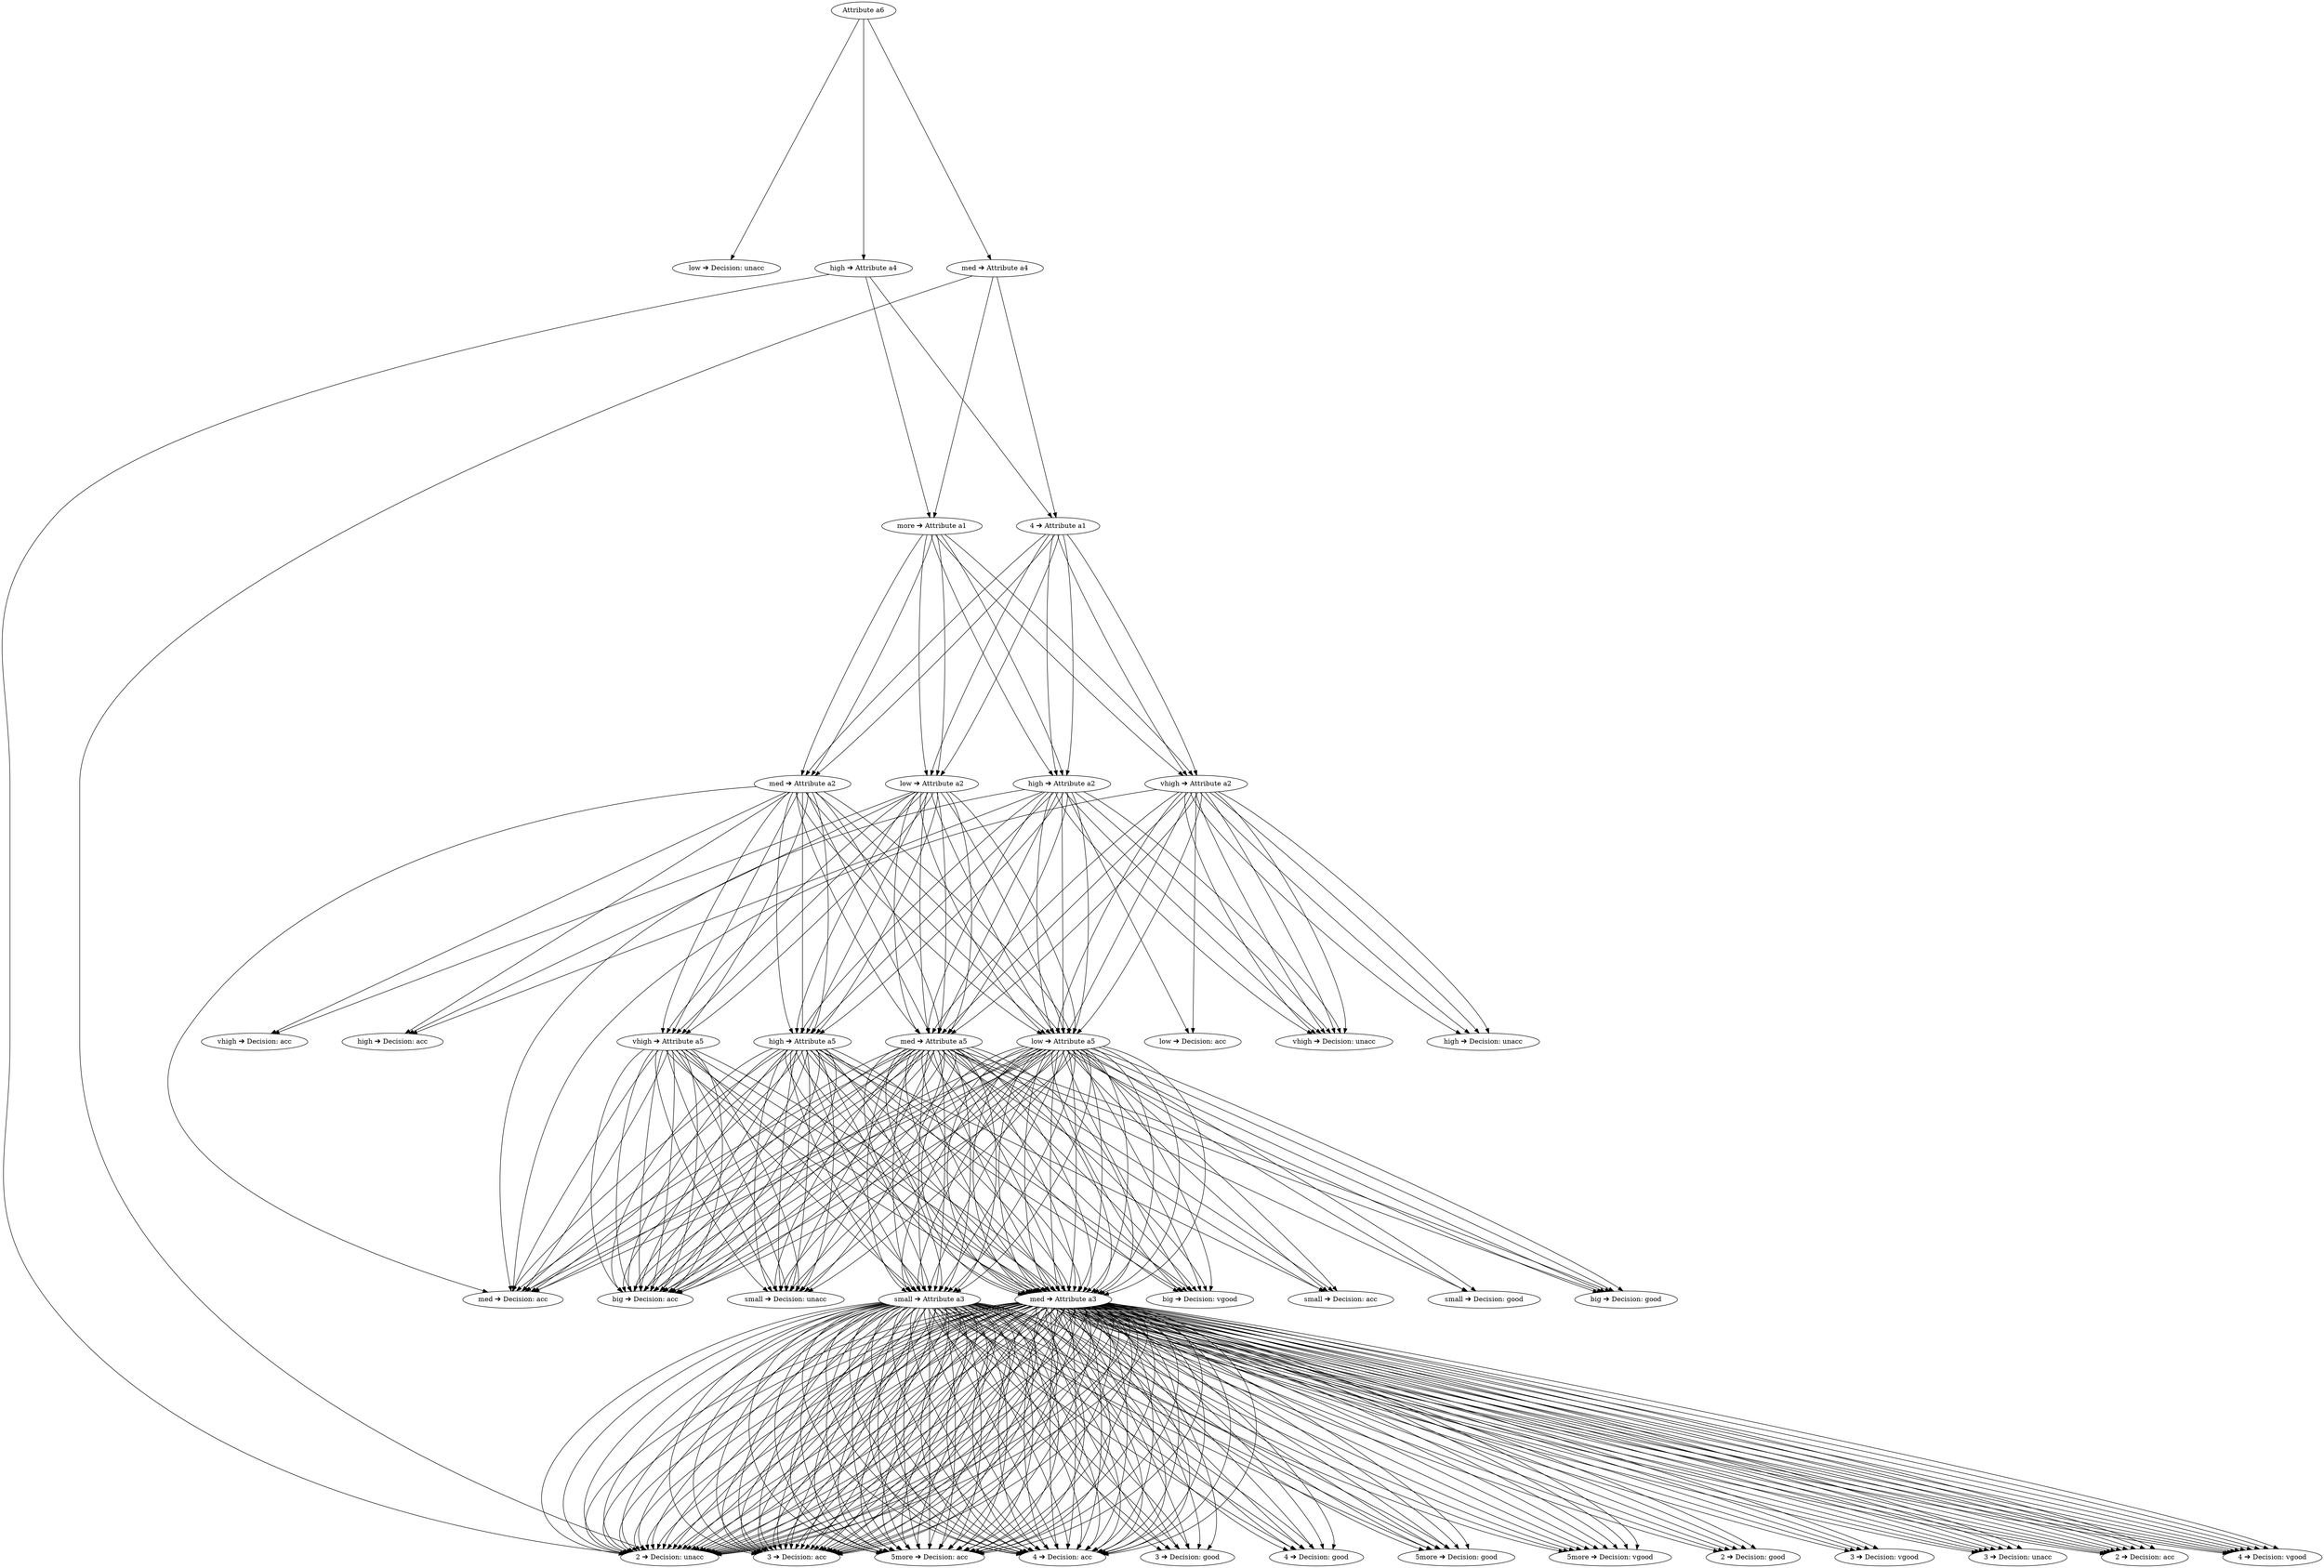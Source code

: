 digraph tree {
    ranksep=7; nodesep=1; overlap=false
    "Attribute a6";
    "low ➔ Decision: unacc";
    "med ➔ Attribute a4";
    "2 ➔ Decision: unacc";
    "4 ➔ Attribute a1";
    "vhigh ➔ Attribute a2";
    "vhigh ➔ Decision: unacc";
    "high ➔ Decision: unacc";
    "med ➔ Attribute a5";
    "small ➔ Decision: unacc";
    "med ➔ Attribute a3";
    "2 ➔ Decision: unacc";
    "3 ➔ Decision: unacc";
    "4 ➔ Decision: acc";
    "5more ➔ Decision: acc";
    "big ➔ Decision: acc";
    "low ➔ Attribute a5";
    "small ➔ Decision: unacc";
    "med ➔ Attribute a3";
    "2 ➔ Decision: unacc";
    "3 ➔ Decision: unacc";
    "4 ➔ Decision: acc";
    "5more ➔ Decision: acc";
    "big ➔ Decision: acc";
    "high ➔ Attribute a2";
    "vhigh ➔ Decision: unacc";
    "high ➔ Attribute a5";
    "small ➔ Decision: unacc";
    "med ➔ Attribute a3";
    "2 ➔ Decision: unacc";
    "3 ➔ Decision: unacc";
    "4 ➔ Decision: acc";
    "5more ➔ Decision: acc";
    "big ➔ Decision: acc";
    "med ➔ Attribute a5";
    "small ➔ Decision: unacc";
    "med ➔ Attribute a3";
    "2 ➔ Decision: unacc";
    "3 ➔ Decision: unacc";
    "4 ➔ Decision: acc";
    "5more ➔ Decision: acc";
    "big ➔ Decision: acc";
    "low ➔ Attribute a5";
    "small ➔ Decision: unacc";
    "med ➔ Attribute a3";
    "2 ➔ Decision: unacc";
    "3 ➔ Decision: unacc";
    "4 ➔ Decision: acc";
    "5more ➔ Decision: acc";
    "big ➔ Decision: acc";
    "med ➔ Attribute a2";
    "vhigh ➔ Attribute a5";
    "small ➔ Decision: unacc";
    "med ➔ Attribute a3";
    "2 ➔ Decision: unacc";
    "3 ➔ Decision: unacc";
    "4 ➔ Decision: acc";
    "5more ➔ Decision: acc";
    "big ➔ Decision: acc";
    "high ➔ Attribute a5";
    "small ➔ Decision: unacc";
    "med ➔ Attribute a3";
    "2 ➔ Decision: unacc";
    "3 ➔ Decision: unacc";
    "4 ➔ Decision: acc";
    "5more ➔ Decision: acc";
    "big ➔ Decision: acc";
    "med ➔ Decision: acc";
    "low ➔ Attribute a5";
    "small ➔ Decision: acc";
    "med ➔ Attribute a3";
    "2 ➔ Decision: acc";
    "3 ➔ Decision: acc";
    "4 ➔ Decision: good";
    "5more ➔ Decision: good";
    "big ➔ Decision: good";
    "low ➔ Attribute a2";
    "vhigh ➔ Attribute a5";
    "small ➔ Decision: unacc";
    "med ➔ Attribute a3";
    "2 ➔ Decision: unacc";
    "3 ➔ Decision: unacc";
    "4 ➔ Decision: acc";
    "5more ➔ Decision: acc";
    "big ➔ Decision: acc";
    "high ➔ Decision: acc";
    "med ➔ Attribute a5";
    "small ➔ Decision: acc";
    "med ➔ Attribute a3";
    "2 ➔ Decision: acc";
    "3 ➔ Decision: acc";
    "4 ➔ Decision: good";
    "5more ➔ Decision: good";
    "big ➔ Decision: good";
    "low ➔ Attribute a5";
    "small ➔ Decision: acc";
    "med ➔ Attribute a3";
    "2 ➔ Decision: acc";
    "3 ➔ Decision: acc";
    "4 ➔ Decision: good";
    "5more ➔ Decision: good";
    "big ➔ Decision: good";
    "more ➔ Attribute a1";
    "vhigh ➔ Attribute a2";
    "vhigh ➔ Decision: unacc";
    "high ➔ Decision: unacc";
    "med ➔ Attribute a5";
    "small ➔ Decision: unacc";
    "med ➔ Attribute a3";
    "2 ➔ Decision: unacc";
    "3 ➔ Decision: acc";
    "4 ➔ Decision: acc";
    "5more ➔ Decision: acc";
    "big ➔ Decision: acc";
    "low ➔ Attribute a5";
    "small ➔ Decision: unacc";
    "med ➔ Attribute a3";
    "2 ➔ Decision: unacc";
    "3 ➔ Decision: acc";
    "4 ➔ Decision: acc";
    "5more ➔ Decision: acc";
    "big ➔ Decision: acc";
    "high ➔ Attribute a2";
    "vhigh ➔ Decision: unacc";
    "high ➔ Attribute a5";
    "small ➔ Decision: unacc";
    "med ➔ Attribute a3";
    "2 ➔ Decision: unacc";
    "3 ➔ Decision: acc";
    "4 ➔ Decision: acc";
    "5more ➔ Decision: acc";
    "big ➔ Decision: acc";
    "med ➔ Attribute a5";
    "small ➔ Decision: unacc";
    "med ➔ Attribute a3";
    "2 ➔ Decision: unacc";
    "3 ➔ Decision: acc";
    "4 ➔ Decision: acc";
    "5more ➔ Decision: acc";
    "big ➔ Decision: acc";
    "low ➔ Attribute a5";
    "small ➔ Decision: unacc";
    "med ➔ Attribute a3";
    "2 ➔ Decision: unacc";
    "3 ➔ Decision: acc";
    "4 ➔ Decision: acc";
    "5more ➔ Decision: acc";
    "big ➔ Decision: acc";
    "med ➔ Attribute a2";
    "vhigh ➔ Attribute a5";
    "small ➔ Decision: unacc";
    "med ➔ Attribute a3";
    "2 ➔ Decision: unacc";
    "3 ➔ Decision: acc";
    "4 ➔ Decision: acc";
    "5more ➔ Decision: acc";
    "big ➔ Decision: acc";
    "high ➔ Attribute a5";
    "small ➔ Decision: unacc";
    "med ➔ Attribute a3";
    "2 ➔ Decision: unacc";
    "3 ➔ Decision: acc";
    "4 ➔ Decision: acc";
    "5more ➔ Decision: acc";
    "big ➔ Decision: acc";
    "med ➔ Attribute a5";
    "small ➔ Attribute a3";
    "2 ➔ Decision: unacc";
    "3 ➔ Decision: acc";
    "4 ➔ Decision: acc";
    "5more ➔ Decision: acc";
    "med ➔ Decision: acc";
    "big ➔ Decision: acc";
    "low ➔ Attribute a5";
    "small ➔ Attribute a3";
    "2 ➔ Decision: unacc";
    "3 ➔ Decision: acc";
    "4 ➔ Decision: acc";
    "5more ➔ Decision: acc";
    "med ➔ Attribute a3";
    "2 ➔ Decision: acc";
    "3 ➔ Decision: good";
    "4 ➔ Decision: good";
    "5more ➔ Decision: good";
    "big ➔ Decision: good";
    "low ➔ Attribute a2";
    "vhigh ➔ Attribute a5";
    "small ➔ Decision: unacc";
    "med ➔ Attribute a3";
    "2 ➔ Decision: unacc";
    "3 ➔ Decision: acc";
    "4 ➔ Decision: acc";
    "5more ➔ Decision: acc";
    "big ➔ Decision: acc";
    "high ➔ Attribute a5";
    "small ➔ Attribute a3";
    "2 ➔ Decision: unacc";
    "3 ➔ Decision: acc";
    "4 ➔ Decision: acc";
    "5more ➔ Decision: acc";
    "med ➔ Decision: acc";
    "big ➔ Decision: acc";
    "med ➔ Attribute a5";
    "small ➔ Attribute a3";
    "2 ➔ Decision: unacc";
    "3 ➔ Decision: acc";
    "4 ➔ Decision: acc";
    "5more ➔ Decision: acc";
    "med ➔ Attribute a3";
    "2 ➔ Decision: acc";
    "3 ➔ Decision: good";
    "4 ➔ Decision: good";
    "5more ➔ Decision: good";
    "big ➔ Decision: good";
    "low ➔ Attribute a5";
    "small ➔ Attribute a3";
    "2 ➔ Decision: unacc";
    "3 ➔ Decision: acc";
    "4 ➔ Decision: acc";
    "5more ➔ Decision: acc";
    "med ➔ Attribute a3";
    "2 ➔ Decision: acc";
    "3 ➔ Decision: good";
    "4 ➔ Decision: good";
    "5more ➔ Decision: good";
    "big ➔ Decision: good";
    "high ➔ Attribute a4";
    "2 ➔ Decision: unacc";
    "4 ➔ Attribute a1";
    "vhigh ➔ Attribute a2";
    "vhigh ➔ Decision: unacc";
    "high ➔ Decision: unacc";
    "med ➔ Decision: acc";
    "low ➔ Decision: acc";
    "high ➔ Attribute a2";
    "vhigh ➔ Decision: unacc";
    "high ➔ Decision: acc";
    "med ➔ Decision: acc";
    "low ➔ Decision: acc";
    "med ➔ Attribute a2";
    "vhigh ➔ Decision: acc";
    "high ➔ Decision: acc";
    "med ➔ Attribute a5";
    "small ➔ Decision: acc";
    "med ➔ Attribute a3";
    "2 ➔ Decision: acc";
    "3 ➔ Decision: acc";
    "4 ➔ Decision: vgood";
    "5more ➔ Decision: vgood";
    "big ➔ Decision: vgood";
    "low ➔ Attribute a5";
    "small ➔ Decision: good";
    "med ➔ Attribute a3";
    "2 ➔ Decision: good";
    "3 ➔ Decision: good";
    "4 ➔ Decision: vgood";
    "5more ➔ Decision: vgood";
    "big ➔ Decision: vgood";
    "low ➔ Attribute a2";
    "vhigh ➔ Decision: acc";
    "high ➔ Attribute a5";
    "small ➔ Decision: acc";
    "med ➔ Attribute a3";
    "2 ➔ Decision: acc";
    "3 ➔ Decision: acc";
    "4 ➔ Decision: vgood";
    "5more ➔ Decision: vgood";
    "big ➔ Decision: vgood";
    "med ➔ Attribute a5";
    "small ➔ Decision: good";
    "med ➔ Attribute a3";
    "2 ➔ Decision: good";
    "3 ➔ Decision: good";
    "4 ➔ Decision: vgood";
    "5more ➔ Decision: vgood";
    "big ➔ Decision: vgood";
    "low ➔ Attribute a5";
    "small ➔ Decision: good";
    "med ➔ Attribute a3";
    "2 ➔ Decision: good";
    "3 ➔ Decision: good";
    "4 ➔ Decision: vgood";
    "5more ➔ Decision: vgood";
    "big ➔ Decision: vgood";
    "more ➔ Attribute a1";
    "vhigh ➔ Attribute a2";
    "vhigh ➔ Decision: unacc";
    "high ➔ Decision: unacc";
    "med ➔ Attribute a5";
    "small ➔ Attribute a3";
    "2 ➔ Decision: unacc";
    "3 ➔ Decision: acc";
    "4 ➔ Decision: acc";
    "5more ➔ Decision: acc";
    "med ➔ Decision: acc";
    "big ➔ Decision: acc";
    "low ➔ Attribute a5";
    "small ➔ Attribute a3";
    "2 ➔ Decision: unacc";
    "3 ➔ Decision: acc";
    "4 ➔ Decision: acc";
    "5more ➔ Decision: acc";
    "med ➔ Decision: acc";
    "big ➔ Decision: acc";
    "high ➔ Attribute a2";
    "vhigh ➔ Decision: unacc";
    "high ➔ Attribute a5";
    "small ➔ Attribute a3";
    "2 ➔ Decision: unacc";
    "3 ➔ Decision: acc";
    "4 ➔ Decision: acc";
    "5more ➔ Decision: acc";
    "med ➔ Decision: acc";
    "big ➔ Decision: acc";
    "med ➔ Attribute a5";
    "small ➔ Attribute a3";
    "2 ➔ Decision: unacc";
    "3 ➔ Decision: acc";
    "4 ➔ Decision: acc";
    "5more ➔ Decision: acc";
    "med ➔ Decision: acc";
    "big ➔ Decision: acc";
    "low ➔ Attribute a5";
    "small ➔ Attribute a3";
    "2 ➔ Decision: unacc";
    "3 ➔ Decision: acc";
    "4 ➔ Decision: acc";
    "5more ➔ Decision: acc";
    "med ➔ Decision: acc";
    "big ➔ Decision: acc";
    "med ➔ Attribute a2";
    "vhigh ➔ Attribute a5";
    "small ➔ Attribute a3";
    "2 ➔ Decision: unacc";
    "3 ➔ Decision: acc";
    "4 ➔ Decision: acc";
    "5more ➔ Decision: acc";
    "med ➔ Decision: acc";
    "big ➔ Decision: acc";
    "high ➔ Attribute a5";
    "small ➔ Attribute a3";
    "2 ➔ Decision: unacc";
    "3 ➔ Decision: acc";
    "4 ➔ Decision: acc";
    "5more ➔ Decision: acc";
    "med ➔ Decision: acc";
    "big ➔ Decision: acc";
    "med ➔ Attribute a5";
    "small ➔ Attribute a3";
    "2 ➔ Decision: unacc";
    "3 ➔ Decision: acc";
    "4 ➔ Decision: acc";
    "5more ➔ Decision: acc";
    "med ➔ Attribute a3";
    "2 ➔ Decision: acc";
    "3 ➔ Decision: vgood";
    "4 ➔ Decision: vgood";
    "5more ➔ Decision: vgood";
    "big ➔ Decision: vgood";
    "low ➔ Attribute a5";
    "small ➔ Attribute a3";
    "2 ➔ Decision: unacc";
    "3 ➔ Decision: good";
    "4 ➔ Decision: good";
    "5more ➔ Decision: good";
    "med ➔ Attribute a3";
    "2 ➔ Decision: good";
    "3 ➔ Decision: vgood";
    "4 ➔ Decision: vgood";
    "5more ➔ Decision: vgood";
    "big ➔ Decision: vgood";
    "low ➔ Attribute a2";
    "vhigh ➔ Attribute a5";
    "small ➔ Attribute a3";
    "2 ➔ Decision: unacc";
    "3 ➔ Decision: acc";
    "4 ➔ Decision: acc";
    "5more ➔ Decision: acc";
    "med ➔ Decision: acc";
    "big ➔ Decision: acc";
    "high ➔ Attribute a5";
    "small ➔ Attribute a3";
    "2 ➔ Decision: unacc";
    "3 ➔ Decision: acc";
    "4 ➔ Decision: acc";
    "5more ➔ Decision: acc";
    "med ➔ Attribute a3";
    "2 ➔ Decision: acc";
    "3 ➔ Decision: vgood";
    "4 ➔ Decision: vgood";
    "5more ➔ Decision: vgood";
    "big ➔ Decision: vgood";
    "med ➔ Attribute a5";
    "small ➔ Attribute a3";
    "2 ➔ Decision: unacc";
    "3 ➔ Decision: good";
    "4 ➔ Decision: good";
    "5more ➔ Decision: good";
    "med ➔ Attribute a3";
    "2 ➔ Decision: good";
    "3 ➔ Decision: vgood";
    "4 ➔ Decision: vgood";
    "5more ➔ Decision: vgood";
    "big ➔ Decision: vgood";
    "low ➔ Attribute a5";
    "small ➔ Attribute a3";
    "2 ➔ Decision: unacc";
    "3 ➔ Decision: good";
    "4 ➔ Decision: good";
    "5more ➔ Decision: good";
    "med ➔ Attribute a3";
    "2 ➔ Decision: good";
    "3 ➔ Decision: vgood";
    "4 ➔ Decision: vgood";
    "5more ➔ Decision: vgood";
    "big ➔ Decision: vgood";
    "Attribute a6" -> "low ➔ Decision: unacc";
    "Attribute a6" -> "med ➔ Attribute a4";
    "Attribute a6" -> "high ➔ Attribute a4";
    "med ➔ Attribute a4" -> "2 ➔ Decision: unacc";
    "med ➔ Attribute a4" -> "4 ➔ Attribute a1";
    "med ➔ Attribute a4" -> "more ➔ Attribute a1";
    "4 ➔ Attribute a1" -> "vhigh ➔ Attribute a2";
    "4 ➔ Attribute a1" -> "high ➔ Attribute a2";
    "4 ➔ Attribute a1" -> "med ➔ Attribute a2";
    "4 ➔ Attribute a1" -> "low ➔ Attribute a2";
    "vhigh ➔ Attribute a2" -> "vhigh ➔ Decision: unacc";
    "vhigh ➔ Attribute a2" -> "high ➔ Decision: unacc";
    "vhigh ➔ Attribute a2" -> "med ➔ Attribute a5";
    "vhigh ➔ Attribute a2" -> "low ➔ Attribute a5";
    "med ➔ Attribute a5" -> "small ➔ Decision: unacc";
    "med ➔ Attribute a5" -> "med ➔ Attribute a3";
    "med ➔ Attribute a5" -> "big ➔ Decision: acc";
    "med ➔ Attribute a3" -> "2 ➔ Decision: unacc";
    "med ➔ Attribute a3" -> "3 ➔ Decision: unacc";
    "med ➔ Attribute a3" -> "4 ➔ Decision: acc";
    "med ➔ Attribute a3" -> "5more ➔ Decision: acc";
    "low ➔ Attribute a5" -> "small ➔ Decision: unacc";
    "low ➔ Attribute a5" -> "med ➔ Attribute a3";
    "low ➔ Attribute a5" -> "big ➔ Decision: acc";
    "med ➔ Attribute a3" -> "2 ➔ Decision: unacc";
    "med ➔ Attribute a3" -> "3 ➔ Decision: unacc";
    "med ➔ Attribute a3" -> "4 ➔ Decision: acc";
    "med ➔ Attribute a3" -> "5more ➔ Decision: acc";
    "high ➔ Attribute a2" -> "vhigh ➔ Decision: unacc";
    "high ➔ Attribute a2" -> "high ➔ Attribute a5";
    "high ➔ Attribute a2" -> "med ➔ Attribute a5";
    "high ➔ Attribute a2" -> "low ➔ Attribute a5";
    "high ➔ Attribute a5" -> "small ➔ Decision: unacc";
    "high ➔ Attribute a5" -> "med ➔ Attribute a3";
    "high ➔ Attribute a5" -> "big ➔ Decision: acc";
    "med ➔ Attribute a3" -> "2 ➔ Decision: unacc";
    "med ➔ Attribute a3" -> "3 ➔ Decision: unacc";
    "med ➔ Attribute a3" -> "4 ➔ Decision: acc";
    "med ➔ Attribute a3" -> "5more ➔ Decision: acc";
    "med ➔ Attribute a5" -> "small ➔ Decision: unacc";
    "med ➔ Attribute a5" -> "med ➔ Attribute a3";
    "med ➔ Attribute a5" -> "big ➔ Decision: acc";
    "med ➔ Attribute a3" -> "2 ➔ Decision: unacc";
    "med ➔ Attribute a3" -> "3 ➔ Decision: unacc";
    "med ➔ Attribute a3" -> "4 ➔ Decision: acc";
    "med ➔ Attribute a3" -> "5more ➔ Decision: acc";
    "low ➔ Attribute a5" -> "small ➔ Decision: unacc";
    "low ➔ Attribute a5" -> "med ➔ Attribute a3";
    "low ➔ Attribute a5" -> "big ➔ Decision: acc";
    "med ➔ Attribute a3" -> "2 ➔ Decision: unacc";
    "med ➔ Attribute a3" -> "3 ➔ Decision: unacc";
    "med ➔ Attribute a3" -> "4 ➔ Decision: acc";
    "med ➔ Attribute a3" -> "5more ➔ Decision: acc";
    "med ➔ Attribute a2" -> "vhigh ➔ Attribute a5";
    "med ➔ Attribute a2" -> "high ➔ Attribute a5";
    "med ➔ Attribute a2" -> "med ➔ Decision: acc";
    "med ➔ Attribute a2" -> "low ➔ Attribute a5";
    "vhigh ➔ Attribute a5" -> "small ➔ Decision: unacc";
    "vhigh ➔ Attribute a5" -> "med ➔ Attribute a3";
    "vhigh ➔ Attribute a5" -> "big ➔ Decision: acc";
    "med ➔ Attribute a3" -> "2 ➔ Decision: unacc";
    "med ➔ Attribute a3" -> "3 ➔ Decision: unacc";
    "med ➔ Attribute a3" -> "4 ➔ Decision: acc";
    "med ➔ Attribute a3" -> "5more ➔ Decision: acc";
    "high ➔ Attribute a5" -> "small ➔ Decision: unacc";
    "high ➔ Attribute a5" -> "med ➔ Attribute a3";
    "high ➔ Attribute a5" -> "big ➔ Decision: acc";
    "med ➔ Attribute a3" -> "2 ➔ Decision: unacc";
    "med ➔ Attribute a3" -> "3 ➔ Decision: unacc";
    "med ➔ Attribute a3" -> "4 ➔ Decision: acc";
    "med ➔ Attribute a3" -> "5more ➔ Decision: acc";
    "low ➔ Attribute a5" -> "small ➔ Decision: acc";
    "low ➔ Attribute a5" -> "med ➔ Attribute a3";
    "low ➔ Attribute a5" -> "big ➔ Decision: good";
    "med ➔ Attribute a3" -> "2 ➔ Decision: acc";
    "med ➔ Attribute a3" -> "3 ➔ Decision: acc";
    "med ➔ Attribute a3" -> "4 ➔ Decision: good";
    "med ➔ Attribute a3" -> "5more ➔ Decision: good";
    "low ➔ Attribute a2" -> "vhigh ➔ Attribute a5";
    "low ➔ Attribute a2" -> "high ➔ Decision: acc";
    "low ➔ Attribute a2" -> "med ➔ Attribute a5";
    "low ➔ Attribute a2" -> "low ➔ Attribute a5";
    "vhigh ➔ Attribute a5" -> "small ➔ Decision: unacc";
    "vhigh ➔ Attribute a5" -> "med ➔ Attribute a3";
    "vhigh ➔ Attribute a5" -> "big ➔ Decision: acc";
    "med ➔ Attribute a3" -> "2 ➔ Decision: unacc";
    "med ➔ Attribute a3" -> "3 ➔ Decision: unacc";
    "med ➔ Attribute a3" -> "4 ➔ Decision: acc";
    "med ➔ Attribute a3" -> "5more ➔ Decision: acc";
    "med ➔ Attribute a5" -> "small ➔ Decision: acc";
    "med ➔ Attribute a5" -> "med ➔ Attribute a3";
    "med ➔ Attribute a5" -> "big ➔ Decision: good";
    "med ➔ Attribute a3" -> "2 ➔ Decision: acc";
    "med ➔ Attribute a3" -> "3 ➔ Decision: acc";
    "med ➔ Attribute a3" -> "4 ➔ Decision: good";
    "med ➔ Attribute a3" -> "5more ➔ Decision: good";
    "low ➔ Attribute a5" -> "small ➔ Decision: acc";
    "low ➔ Attribute a5" -> "med ➔ Attribute a3";
    "low ➔ Attribute a5" -> "big ➔ Decision: good";
    "med ➔ Attribute a3" -> "2 ➔ Decision: acc";
    "med ➔ Attribute a3" -> "3 ➔ Decision: acc";
    "med ➔ Attribute a3" -> "4 ➔ Decision: good";
    "med ➔ Attribute a3" -> "5more ➔ Decision: good";
    "more ➔ Attribute a1" -> "vhigh ➔ Attribute a2";
    "more ➔ Attribute a1" -> "high ➔ Attribute a2";
    "more ➔ Attribute a1" -> "med ➔ Attribute a2";
    "more ➔ Attribute a1" -> "low ➔ Attribute a2";
    "vhigh ➔ Attribute a2" -> "vhigh ➔ Decision: unacc";
    "vhigh ➔ Attribute a2" -> "high ➔ Decision: unacc";
    "vhigh ➔ Attribute a2" -> "med ➔ Attribute a5";
    "vhigh ➔ Attribute a2" -> "low ➔ Attribute a5";
    "med ➔ Attribute a5" -> "small ➔ Decision: unacc";
    "med ➔ Attribute a5" -> "med ➔ Attribute a3";
    "med ➔ Attribute a5" -> "big ➔ Decision: acc";
    "med ➔ Attribute a3" -> "2 ➔ Decision: unacc";
    "med ➔ Attribute a3" -> "3 ➔ Decision: acc";
    "med ➔ Attribute a3" -> "4 ➔ Decision: acc";
    "med ➔ Attribute a3" -> "5more ➔ Decision: acc";
    "low ➔ Attribute a5" -> "small ➔ Decision: unacc";
    "low ➔ Attribute a5" -> "med ➔ Attribute a3";
    "low ➔ Attribute a5" -> "big ➔ Decision: acc";
    "med ➔ Attribute a3" -> "2 ➔ Decision: unacc";
    "med ➔ Attribute a3" -> "3 ➔ Decision: acc";
    "med ➔ Attribute a3" -> "4 ➔ Decision: acc";
    "med ➔ Attribute a3" -> "5more ➔ Decision: acc";
    "high ➔ Attribute a2" -> "vhigh ➔ Decision: unacc";
    "high ➔ Attribute a2" -> "high ➔ Attribute a5";
    "high ➔ Attribute a2" -> "med ➔ Attribute a5";
    "high ➔ Attribute a2" -> "low ➔ Attribute a5";
    "high ➔ Attribute a5" -> "small ➔ Decision: unacc";
    "high ➔ Attribute a5" -> "med ➔ Attribute a3";
    "high ➔ Attribute a5" -> "big ➔ Decision: acc";
    "med ➔ Attribute a3" -> "2 ➔ Decision: unacc";
    "med ➔ Attribute a3" -> "3 ➔ Decision: acc";
    "med ➔ Attribute a3" -> "4 ➔ Decision: acc";
    "med ➔ Attribute a3" -> "5more ➔ Decision: acc";
    "med ➔ Attribute a5" -> "small ➔ Decision: unacc";
    "med ➔ Attribute a5" -> "med ➔ Attribute a3";
    "med ➔ Attribute a5" -> "big ➔ Decision: acc";
    "med ➔ Attribute a3" -> "2 ➔ Decision: unacc";
    "med ➔ Attribute a3" -> "3 ➔ Decision: acc";
    "med ➔ Attribute a3" -> "4 ➔ Decision: acc";
    "med ➔ Attribute a3" -> "5more ➔ Decision: acc";
    "low ➔ Attribute a5" -> "small ➔ Decision: unacc";
    "low ➔ Attribute a5" -> "med ➔ Attribute a3";
    "low ➔ Attribute a5" -> "big ➔ Decision: acc";
    "med ➔ Attribute a3" -> "2 ➔ Decision: unacc";
    "med ➔ Attribute a3" -> "3 ➔ Decision: acc";
    "med ➔ Attribute a3" -> "4 ➔ Decision: acc";
    "med ➔ Attribute a3" -> "5more ➔ Decision: acc";
    "med ➔ Attribute a2" -> "vhigh ➔ Attribute a5";
    "med ➔ Attribute a2" -> "high ➔ Attribute a5";
    "med ➔ Attribute a2" -> "med ➔ Attribute a5";
    "med ➔ Attribute a2" -> "low ➔ Attribute a5";
    "vhigh ➔ Attribute a5" -> "small ➔ Decision: unacc";
    "vhigh ➔ Attribute a5" -> "med ➔ Attribute a3";
    "vhigh ➔ Attribute a5" -> "big ➔ Decision: acc";
    "med ➔ Attribute a3" -> "2 ➔ Decision: unacc";
    "med ➔ Attribute a3" -> "3 ➔ Decision: acc";
    "med ➔ Attribute a3" -> "4 ➔ Decision: acc";
    "med ➔ Attribute a3" -> "5more ➔ Decision: acc";
    "high ➔ Attribute a5" -> "small ➔ Decision: unacc";
    "high ➔ Attribute a5" -> "med ➔ Attribute a3";
    "high ➔ Attribute a5" -> "big ➔ Decision: acc";
    "med ➔ Attribute a3" -> "2 ➔ Decision: unacc";
    "med ➔ Attribute a3" -> "3 ➔ Decision: acc";
    "med ➔ Attribute a3" -> "4 ➔ Decision: acc";
    "med ➔ Attribute a3" -> "5more ➔ Decision: acc";
    "med ➔ Attribute a5" -> "small ➔ Attribute a3";
    "med ➔ Attribute a5" -> "med ➔ Decision: acc";
    "med ➔ Attribute a5" -> "big ➔ Decision: acc";
    "small ➔ Attribute a3" -> "2 ➔ Decision: unacc";
    "small ➔ Attribute a3" -> "3 ➔ Decision: acc";
    "small ➔ Attribute a3" -> "4 ➔ Decision: acc";
    "small ➔ Attribute a3" -> "5more ➔ Decision: acc";
    "low ➔ Attribute a5" -> "small ➔ Attribute a3";
    "low ➔ Attribute a5" -> "med ➔ Attribute a3";
    "low ➔ Attribute a5" -> "big ➔ Decision: good";
    "small ➔ Attribute a3" -> "2 ➔ Decision: unacc";
    "small ➔ Attribute a3" -> "3 ➔ Decision: acc";
    "small ➔ Attribute a3" -> "4 ➔ Decision: acc";
    "small ➔ Attribute a3" -> "5more ➔ Decision: acc";
    "med ➔ Attribute a3" -> "2 ➔ Decision: acc";
    "med ➔ Attribute a3" -> "3 ➔ Decision: good";
    "med ➔ Attribute a3" -> "4 ➔ Decision: good";
    "med ➔ Attribute a3" -> "5more ➔ Decision: good";
    "low ➔ Attribute a2" -> "vhigh ➔ Attribute a5";
    "low ➔ Attribute a2" -> "high ➔ Attribute a5";
    "low ➔ Attribute a2" -> "med ➔ Attribute a5";
    "low ➔ Attribute a2" -> "low ➔ Attribute a5";
    "vhigh ➔ Attribute a5" -> "small ➔ Decision: unacc";
    "vhigh ➔ Attribute a5" -> "med ➔ Attribute a3";
    "vhigh ➔ Attribute a5" -> "big ➔ Decision: acc";
    "med ➔ Attribute a3" -> "2 ➔ Decision: unacc";
    "med ➔ Attribute a3" -> "3 ➔ Decision: acc";
    "med ➔ Attribute a3" -> "4 ➔ Decision: acc";
    "med ➔ Attribute a3" -> "5more ➔ Decision: acc";
    "high ➔ Attribute a5" -> "small ➔ Attribute a3";
    "high ➔ Attribute a5" -> "med ➔ Decision: acc";
    "high ➔ Attribute a5" -> "big ➔ Decision: acc";
    "small ➔ Attribute a3" -> "2 ➔ Decision: unacc";
    "small ➔ Attribute a3" -> "3 ➔ Decision: acc";
    "small ➔ Attribute a3" -> "4 ➔ Decision: acc";
    "small ➔ Attribute a3" -> "5more ➔ Decision: acc";
    "med ➔ Attribute a5" -> "small ➔ Attribute a3";
    "med ➔ Attribute a5" -> "med ➔ Attribute a3";
    "med ➔ Attribute a5" -> "big ➔ Decision: good";
    "small ➔ Attribute a3" -> "2 ➔ Decision: unacc";
    "small ➔ Attribute a3" -> "3 ➔ Decision: acc";
    "small ➔ Attribute a3" -> "4 ➔ Decision: acc";
    "small ➔ Attribute a3" -> "5more ➔ Decision: acc";
    "med ➔ Attribute a3" -> "2 ➔ Decision: acc";
    "med ➔ Attribute a3" -> "3 ➔ Decision: good";
    "med ➔ Attribute a3" -> "4 ➔ Decision: good";
    "med ➔ Attribute a3" -> "5more ➔ Decision: good";
    "low ➔ Attribute a5" -> "small ➔ Attribute a3";
    "low ➔ Attribute a5" -> "med ➔ Attribute a3";
    "low ➔ Attribute a5" -> "big ➔ Decision: good";
    "small ➔ Attribute a3" -> "2 ➔ Decision: unacc";
    "small ➔ Attribute a3" -> "3 ➔ Decision: acc";
    "small ➔ Attribute a3" -> "4 ➔ Decision: acc";
    "small ➔ Attribute a3" -> "5more ➔ Decision: acc";
    "med ➔ Attribute a3" -> "2 ➔ Decision: acc";
    "med ➔ Attribute a3" -> "3 ➔ Decision: good";
    "med ➔ Attribute a3" -> "4 ➔ Decision: good";
    "med ➔ Attribute a3" -> "5more ➔ Decision: good";
    "high ➔ Attribute a4" -> "2 ➔ Decision: unacc";
    "high ➔ Attribute a4" -> "4 ➔ Attribute a1";
    "high ➔ Attribute a4" -> "more ➔ Attribute a1";
    "4 ➔ Attribute a1" -> "vhigh ➔ Attribute a2";
    "4 ➔ Attribute a1" -> "high ➔ Attribute a2";
    "4 ➔ Attribute a1" -> "med ➔ Attribute a2";
    "4 ➔ Attribute a1" -> "low ➔ Attribute a2";
    "vhigh ➔ Attribute a2" -> "vhigh ➔ Decision: unacc";
    "vhigh ➔ Attribute a2" -> "high ➔ Decision: unacc";
    "vhigh ➔ Attribute a2" -> "med ➔ Decision: acc";
    "vhigh ➔ Attribute a2" -> "low ➔ Decision: acc";
    "high ➔ Attribute a2" -> "vhigh ➔ Decision: unacc";
    "high ➔ Attribute a2" -> "high ➔ Decision: acc";
    "high ➔ Attribute a2" -> "med ➔ Decision: acc";
    "high ➔ Attribute a2" -> "low ➔ Decision: acc";
    "med ➔ Attribute a2" -> "vhigh ➔ Decision: acc";
    "med ➔ Attribute a2" -> "high ➔ Decision: acc";
    "med ➔ Attribute a2" -> "med ➔ Attribute a5";
    "med ➔ Attribute a2" -> "low ➔ Attribute a5";
    "med ➔ Attribute a5" -> "small ➔ Decision: acc";
    "med ➔ Attribute a5" -> "med ➔ Attribute a3";
    "med ➔ Attribute a5" -> "big ➔ Decision: vgood";
    "med ➔ Attribute a3" -> "2 ➔ Decision: acc";
    "med ➔ Attribute a3" -> "3 ➔ Decision: acc";
    "med ➔ Attribute a3" -> "4 ➔ Decision: vgood";
    "med ➔ Attribute a3" -> "5more ➔ Decision: vgood";
    "low ➔ Attribute a5" -> "small ➔ Decision: good";
    "low ➔ Attribute a5" -> "med ➔ Attribute a3";
    "low ➔ Attribute a5" -> "big ➔ Decision: vgood";
    "med ➔ Attribute a3" -> "2 ➔ Decision: good";
    "med ➔ Attribute a3" -> "3 ➔ Decision: good";
    "med ➔ Attribute a3" -> "4 ➔ Decision: vgood";
    "med ➔ Attribute a3" -> "5more ➔ Decision: vgood";
    "low ➔ Attribute a2" -> "vhigh ➔ Decision: acc";
    "low ➔ Attribute a2" -> "high ➔ Attribute a5";
    "low ➔ Attribute a2" -> "med ➔ Attribute a5";
    "low ➔ Attribute a2" -> "low ➔ Attribute a5";
    "high ➔ Attribute a5" -> "small ➔ Decision: acc";
    "high ➔ Attribute a5" -> "med ➔ Attribute a3";
    "high ➔ Attribute a5" -> "big ➔ Decision: vgood";
    "med ➔ Attribute a3" -> "2 ➔ Decision: acc";
    "med ➔ Attribute a3" -> "3 ➔ Decision: acc";
    "med ➔ Attribute a3" -> "4 ➔ Decision: vgood";
    "med ➔ Attribute a3" -> "5more ➔ Decision: vgood";
    "med ➔ Attribute a5" -> "small ➔ Decision: good";
    "med ➔ Attribute a5" -> "med ➔ Attribute a3";
    "med ➔ Attribute a5" -> "big ➔ Decision: vgood";
    "med ➔ Attribute a3" -> "2 ➔ Decision: good";
    "med ➔ Attribute a3" -> "3 ➔ Decision: good";
    "med ➔ Attribute a3" -> "4 ➔ Decision: vgood";
    "med ➔ Attribute a3" -> "5more ➔ Decision: vgood";
    "low ➔ Attribute a5" -> "small ➔ Decision: good";
    "low ➔ Attribute a5" -> "med ➔ Attribute a3";
    "low ➔ Attribute a5" -> "big ➔ Decision: vgood";
    "med ➔ Attribute a3" -> "2 ➔ Decision: good";
    "med ➔ Attribute a3" -> "3 ➔ Decision: good";
    "med ➔ Attribute a3" -> "4 ➔ Decision: vgood";
    "med ➔ Attribute a3" -> "5more ➔ Decision: vgood";
    "more ➔ Attribute a1" -> "vhigh ➔ Attribute a2";
    "more ➔ Attribute a1" -> "high ➔ Attribute a2";
    "more ➔ Attribute a1" -> "med ➔ Attribute a2";
    "more ➔ Attribute a1" -> "low ➔ Attribute a2";
    "vhigh ➔ Attribute a2" -> "vhigh ➔ Decision: unacc";
    "vhigh ➔ Attribute a2" -> "high ➔ Decision: unacc";
    "vhigh ➔ Attribute a2" -> "med ➔ Attribute a5";
    "vhigh ➔ Attribute a2" -> "low ➔ Attribute a5";
    "med ➔ Attribute a5" -> "small ➔ Attribute a3";
    "med ➔ Attribute a5" -> "med ➔ Decision: acc";
    "med ➔ Attribute a5" -> "big ➔ Decision: acc";
    "small ➔ Attribute a3" -> "2 ➔ Decision: unacc";
    "small ➔ Attribute a3" -> "3 ➔ Decision: acc";
    "small ➔ Attribute a3" -> "4 ➔ Decision: acc";
    "small ➔ Attribute a3" -> "5more ➔ Decision: acc";
    "low ➔ Attribute a5" -> "small ➔ Attribute a3";
    "low ➔ Attribute a5" -> "med ➔ Decision: acc";
    "low ➔ Attribute a5" -> "big ➔ Decision: acc";
    "small ➔ Attribute a3" -> "2 ➔ Decision: unacc";
    "small ➔ Attribute a3" -> "3 ➔ Decision: acc";
    "small ➔ Attribute a3" -> "4 ➔ Decision: acc";
    "small ➔ Attribute a3" -> "5more ➔ Decision: acc";
    "high ➔ Attribute a2" -> "vhigh ➔ Decision: unacc";
    "high ➔ Attribute a2" -> "high ➔ Attribute a5";
    "high ➔ Attribute a2" -> "med ➔ Attribute a5";
    "high ➔ Attribute a2" -> "low ➔ Attribute a5";
    "high ➔ Attribute a5" -> "small ➔ Attribute a3";
    "high ➔ Attribute a5" -> "med ➔ Decision: acc";
    "high ➔ Attribute a5" -> "big ➔ Decision: acc";
    "small ➔ Attribute a3" -> "2 ➔ Decision: unacc";
    "small ➔ Attribute a3" -> "3 ➔ Decision: acc";
    "small ➔ Attribute a3" -> "4 ➔ Decision: acc";
    "small ➔ Attribute a3" -> "5more ➔ Decision: acc";
    "med ➔ Attribute a5" -> "small ➔ Attribute a3";
    "med ➔ Attribute a5" -> "med ➔ Decision: acc";
    "med ➔ Attribute a5" -> "big ➔ Decision: acc";
    "small ➔ Attribute a3" -> "2 ➔ Decision: unacc";
    "small ➔ Attribute a3" -> "3 ➔ Decision: acc";
    "small ➔ Attribute a3" -> "4 ➔ Decision: acc";
    "small ➔ Attribute a3" -> "5more ➔ Decision: acc";
    "low ➔ Attribute a5" -> "small ➔ Attribute a3";
    "low ➔ Attribute a5" -> "med ➔ Decision: acc";
    "low ➔ Attribute a5" -> "big ➔ Decision: acc";
    "small ➔ Attribute a3" -> "2 ➔ Decision: unacc";
    "small ➔ Attribute a3" -> "3 ➔ Decision: acc";
    "small ➔ Attribute a3" -> "4 ➔ Decision: acc";
    "small ➔ Attribute a3" -> "5more ➔ Decision: acc";
    "med ➔ Attribute a2" -> "vhigh ➔ Attribute a5";
    "med ➔ Attribute a2" -> "high ➔ Attribute a5";
    "med ➔ Attribute a2" -> "med ➔ Attribute a5";
    "med ➔ Attribute a2" -> "low ➔ Attribute a5";
    "vhigh ➔ Attribute a5" -> "small ➔ Attribute a3";
    "vhigh ➔ Attribute a5" -> "med ➔ Decision: acc";
    "vhigh ➔ Attribute a5" -> "big ➔ Decision: acc";
    "small ➔ Attribute a3" -> "2 ➔ Decision: unacc";
    "small ➔ Attribute a3" -> "3 ➔ Decision: acc";
    "small ➔ Attribute a3" -> "4 ➔ Decision: acc";
    "small ➔ Attribute a3" -> "5more ➔ Decision: acc";
    "high ➔ Attribute a5" -> "small ➔ Attribute a3";
    "high ➔ Attribute a5" -> "med ➔ Decision: acc";
    "high ➔ Attribute a5" -> "big ➔ Decision: acc";
    "small ➔ Attribute a3" -> "2 ➔ Decision: unacc";
    "small ➔ Attribute a3" -> "3 ➔ Decision: acc";
    "small ➔ Attribute a3" -> "4 ➔ Decision: acc";
    "small ➔ Attribute a3" -> "5more ➔ Decision: acc";
    "med ➔ Attribute a5" -> "small ➔ Attribute a3";
    "med ➔ Attribute a5" -> "med ➔ Attribute a3";
    "med ➔ Attribute a5" -> "big ➔ Decision: vgood";
    "small ➔ Attribute a3" -> "2 ➔ Decision: unacc";
    "small ➔ Attribute a3" -> "3 ➔ Decision: acc";
    "small ➔ Attribute a3" -> "4 ➔ Decision: acc";
    "small ➔ Attribute a3" -> "5more ➔ Decision: acc";
    "med ➔ Attribute a3" -> "2 ➔ Decision: acc";
    "med ➔ Attribute a3" -> "3 ➔ Decision: vgood";
    "med ➔ Attribute a3" -> "4 ➔ Decision: vgood";
    "med ➔ Attribute a3" -> "5more ➔ Decision: vgood";
    "low ➔ Attribute a5" -> "small ➔ Attribute a3";
    "low ➔ Attribute a5" -> "med ➔ Attribute a3";
    "low ➔ Attribute a5" -> "big ➔ Decision: vgood";
    "small ➔ Attribute a3" -> "2 ➔ Decision: unacc";
    "small ➔ Attribute a3" -> "3 ➔ Decision: good";
    "small ➔ Attribute a3" -> "4 ➔ Decision: good";
    "small ➔ Attribute a3" -> "5more ➔ Decision: good";
    "med ➔ Attribute a3" -> "2 ➔ Decision: good";
    "med ➔ Attribute a3" -> "3 ➔ Decision: vgood";
    "med ➔ Attribute a3" -> "4 ➔ Decision: vgood";
    "med ➔ Attribute a3" -> "5more ➔ Decision: vgood";
    "low ➔ Attribute a2" -> "vhigh ➔ Attribute a5";
    "low ➔ Attribute a2" -> "high ➔ Attribute a5";
    "low ➔ Attribute a2" -> "med ➔ Attribute a5";
    "low ➔ Attribute a2" -> "low ➔ Attribute a5";
    "vhigh ➔ Attribute a5" -> "small ➔ Attribute a3";
    "vhigh ➔ Attribute a5" -> "med ➔ Decision: acc";
    "vhigh ➔ Attribute a5" -> "big ➔ Decision: acc";
    "small ➔ Attribute a3" -> "2 ➔ Decision: unacc";
    "small ➔ Attribute a3" -> "3 ➔ Decision: acc";
    "small ➔ Attribute a3" -> "4 ➔ Decision: acc";
    "small ➔ Attribute a3" -> "5more ➔ Decision: acc";
    "high ➔ Attribute a5" -> "small ➔ Attribute a3";
    "high ➔ Attribute a5" -> "med ➔ Attribute a3";
    "high ➔ Attribute a5" -> "big ➔ Decision: vgood";
    "small ➔ Attribute a3" -> "2 ➔ Decision: unacc";
    "small ➔ Attribute a3" -> "3 ➔ Decision: acc";
    "small ➔ Attribute a3" -> "4 ➔ Decision: acc";
    "small ➔ Attribute a3" -> "5more ➔ Decision: acc";
    "med ➔ Attribute a3" -> "2 ➔ Decision: acc";
    "med ➔ Attribute a3" -> "3 ➔ Decision: vgood";
    "med ➔ Attribute a3" -> "4 ➔ Decision: vgood";
    "med ➔ Attribute a3" -> "5more ➔ Decision: vgood";
    "med ➔ Attribute a5" -> "small ➔ Attribute a3";
    "med ➔ Attribute a5" -> "med ➔ Attribute a3";
    "med ➔ Attribute a5" -> "big ➔ Decision: vgood";
    "small ➔ Attribute a3" -> "2 ➔ Decision: unacc";
    "small ➔ Attribute a3" -> "3 ➔ Decision: good";
    "small ➔ Attribute a3" -> "4 ➔ Decision: good";
    "small ➔ Attribute a3" -> "5more ➔ Decision: good";
    "med ➔ Attribute a3" -> "2 ➔ Decision: good";
    "med ➔ Attribute a3" -> "3 ➔ Decision: vgood";
    "med ➔ Attribute a3" -> "4 ➔ Decision: vgood";
    "med ➔ Attribute a3" -> "5more ➔ Decision: vgood";
    "low ➔ Attribute a5" -> "small ➔ Attribute a3";
    "low ➔ Attribute a5" -> "med ➔ Attribute a3";
    "low ➔ Attribute a5" -> "big ➔ Decision: vgood";
    "small ➔ Attribute a3" -> "2 ➔ Decision: unacc";
    "small ➔ Attribute a3" -> "3 ➔ Decision: good";
    "small ➔ Attribute a3" -> "4 ➔ Decision: good";
    "small ➔ Attribute a3" -> "5more ➔ Decision: good";
    "med ➔ Attribute a3" -> "2 ➔ Decision: good";
    "med ➔ Attribute a3" -> "3 ➔ Decision: vgood";
    "med ➔ Attribute a3" -> "4 ➔ Decision: vgood";
    "med ➔ Attribute a3" -> "5more ➔ Decision: vgood";
}

